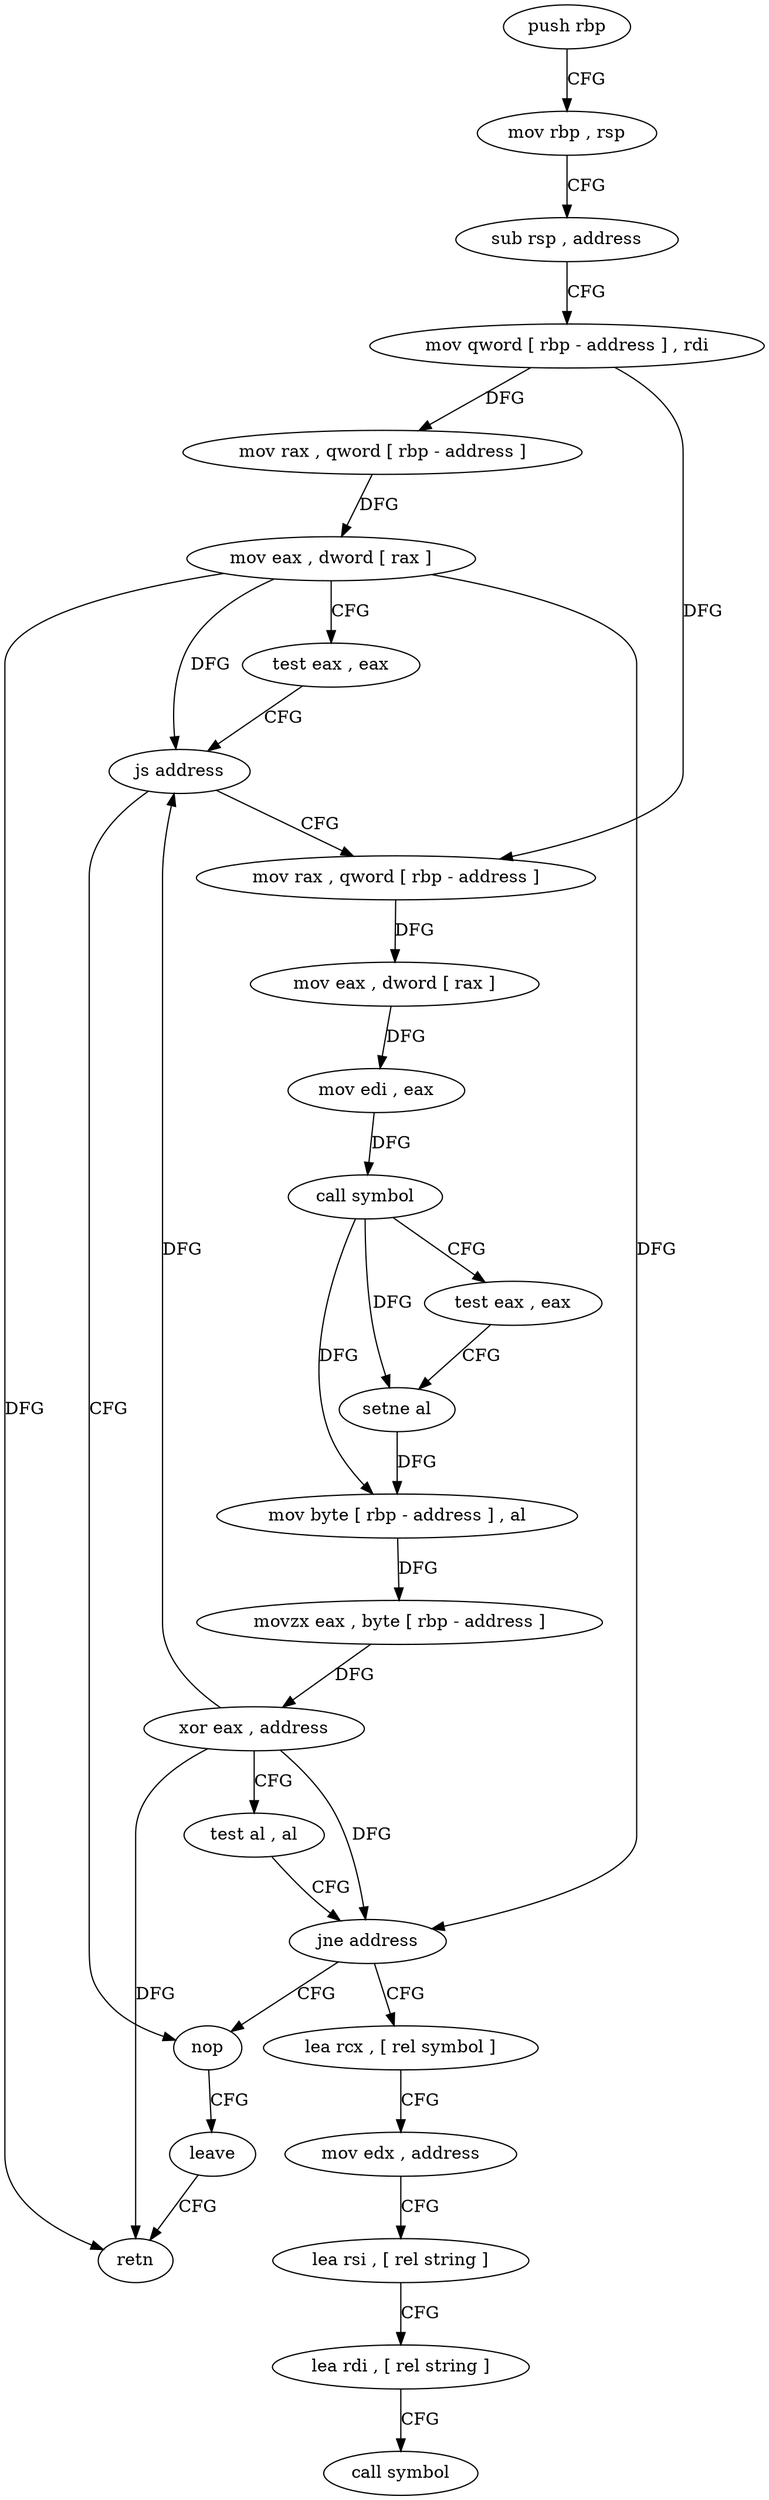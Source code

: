 digraph "func" {
"204120" [label = "push rbp" ]
"204121" [label = "mov rbp , rsp" ]
"204124" [label = "sub rsp , address" ]
"204128" [label = "mov qword [ rbp - address ] , rdi" ]
"204132" [label = "mov rax , qword [ rbp - address ]" ]
"204136" [label = "mov eax , dword [ rax ]" ]
"204138" [label = "test eax , eax" ]
"204140" [label = "js address" ]
"204205" [label = "nop" ]
"204142" [label = "mov rax , qword [ rbp - address ]" ]
"204206" [label = "leave" ]
"204207" [label = "retn" ]
"204146" [label = "mov eax , dword [ rax ]" ]
"204148" [label = "mov edi , eax" ]
"204150" [label = "call symbol" ]
"204155" [label = "test eax , eax" ]
"204157" [label = "setne al" ]
"204160" [label = "mov byte [ rbp - address ] , al" ]
"204163" [label = "movzx eax , byte [ rbp - address ]" ]
"204167" [label = "xor eax , address" ]
"204170" [label = "test al , al" ]
"204172" [label = "jne address" ]
"204174" [label = "lea rcx , [ rel symbol ]" ]
"204181" [label = "mov edx , address" ]
"204186" [label = "lea rsi , [ rel string ]" ]
"204193" [label = "lea rdi , [ rel string ]" ]
"204200" [label = "call symbol" ]
"204120" -> "204121" [ label = "CFG" ]
"204121" -> "204124" [ label = "CFG" ]
"204124" -> "204128" [ label = "CFG" ]
"204128" -> "204132" [ label = "DFG" ]
"204128" -> "204142" [ label = "DFG" ]
"204132" -> "204136" [ label = "DFG" ]
"204136" -> "204138" [ label = "CFG" ]
"204136" -> "204140" [ label = "DFG" ]
"204136" -> "204207" [ label = "DFG" ]
"204136" -> "204172" [ label = "DFG" ]
"204138" -> "204140" [ label = "CFG" ]
"204140" -> "204205" [ label = "CFG" ]
"204140" -> "204142" [ label = "CFG" ]
"204205" -> "204206" [ label = "CFG" ]
"204142" -> "204146" [ label = "DFG" ]
"204206" -> "204207" [ label = "CFG" ]
"204146" -> "204148" [ label = "DFG" ]
"204148" -> "204150" [ label = "DFG" ]
"204150" -> "204155" [ label = "CFG" ]
"204150" -> "204157" [ label = "DFG" ]
"204150" -> "204160" [ label = "DFG" ]
"204155" -> "204157" [ label = "CFG" ]
"204157" -> "204160" [ label = "DFG" ]
"204160" -> "204163" [ label = "DFG" ]
"204163" -> "204167" [ label = "DFG" ]
"204167" -> "204170" [ label = "CFG" ]
"204167" -> "204140" [ label = "DFG" ]
"204167" -> "204207" [ label = "DFG" ]
"204167" -> "204172" [ label = "DFG" ]
"204170" -> "204172" [ label = "CFG" ]
"204172" -> "204205" [ label = "CFG" ]
"204172" -> "204174" [ label = "CFG" ]
"204174" -> "204181" [ label = "CFG" ]
"204181" -> "204186" [ label = "CFG" ]
"204186" -> "204193" [ label = "CFG" ]
"204193" -> "204200" [ label = "CFG" ]
}
